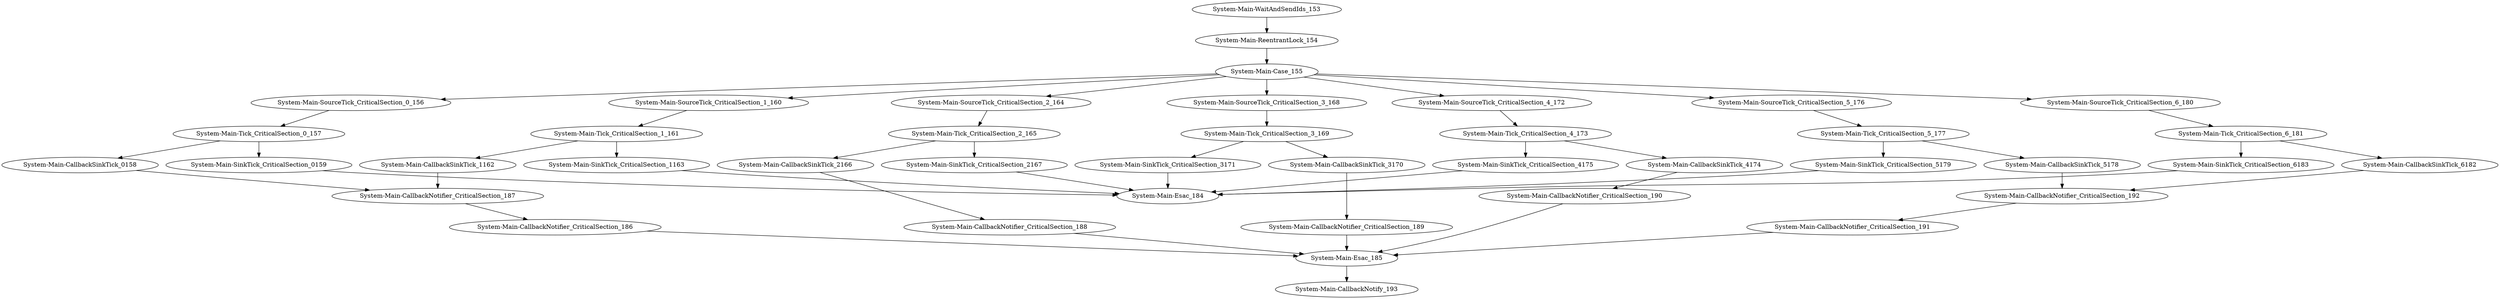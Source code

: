 digraph {
"9501" [label="System-Main-WaitAndSendIds_153"]
"9502" [label="System-Main-ReentrantLock_154"]
"9503" [label="System-Main-Case_155"]
"9504" [label="System-Main-SourceTick_CriticalSection_0_156"]
"9505" [label="System-Main-Tick_CriticalSection_0_157"]
"9506" [label="System-Main-CallbackSinkTick_0158"]
"9507" [label="System-Main-SinkTick_CriticalSection_0159"]
"9508" [label="System-Main-SourceTick_CriticalSection_1_160"]
"9509" [label="System-Main-Tick_CriticalSection_1_161"]
"9510" [label="System-Main-CallbackSinkTick_1162"]
"9511" [label="System-Main-SinkTick_CriticalSection_1163"]
"9512" [label="System-Main-SourceTick_CriticalSection_2_164"]
"9513" [label="System-Main-Tick_CriticalSection_2_165"]
"9514" [label="System-Main-CallbackSinkTick_2166"]
"9515" [label="System-Main-SinkTick_CriticalSection_2167"]
"9516" [label="System-Main-SourceTick_CriticalSection_3_168"]
"9517" [label="System-Main-Tick_CriticalSection_3_169"]
"9518" [label="System-Main-CallbackSinkTick_3170"]
"9519" [label="System-Main-SinkTick_CriticalSection_3171"]
"9520" [label="System-Main-SourceTick_CriticalSection_4_172"]
"9521" [label="System-Main-Tick_CriticalSection_4_173"]
"9522" [label="System-Main-CallbackSinkTick_4174"]
"9523" [label="System-Main-SinkTick_CriticalSection_4175"]
"9524" [label="System-Main-SourceTick_CriticalSection_5_176"]
"9525" [label="System-Main-Tick_CriticalSection_5_177"]
"9526" [label="System-Main-CallbackSinkTick_5178"]
"9527" [label="System-Main-SinkTick_CriticalSection_5179"]
"9528" [label="System-Main-SourceTick_CriticalSection_6_180"]
"9529" [label="System-Main-Tick_CriticalSection_6_181"]
"9530" [label="System-Main-CallbackSinkTick_6182"]
"9531" [label="System-Main-SinkTick_CriticalSection_6183"]
"9532" [label="System-Main-Esac_184"]
"9533" [label="System-Main-CallbackNotifier_CriticalSection_187"]
"9534" [label="System-Main-CallbackNotifier_CriticalSection_186"]
"9535" [label="System-Main-CallbackNotifier_CriticalSection_188"]
"9536" [label="System-Main-CallbackNotifier_CriticalSection_189"]
"9537" [label="System-Main-CallbackNotifier_CriticalSection_190"]
"9538" [label="System-Main-CallbackNotifier_CriticalSection_192"]
"9539" [label="System-Main-CallbackNotifier_CriticalSection_191"]
"9540" [label="System-Main-Esac_185"]
"9541" [label="System-Main-CallbackNotify_193"]
"9501" -> "9502"[label=""];
"9502" -> "9503"[label=""];
"9503" -> "9504"[label=""];
"9504" -> "9505"[label=""];
"9505" -> "9506"[label=""];
"9505" -> "9507"[label=""];
"9503" -> "9508"[label=""];
"9508" -> "9509"[label=""];
"9509" -> "9510"[label=""];
"9509" -> "9511"[label=""];
"9503" -> "9512"[label=""];
"9512" -> "9513"[label=""];
"9513" -> "9514"[label=""];
"9513" -> "9515"[label=""];
"9503" -> "9516"[label=""];
"9516" -> "9517"[label=""];
"9517" -> "9518"[label=""];
"9517" -> "9519"[label=""];
"9503" -> "9520"[label=""];
"9520" -> "9521"[label=""];
"9521" -> "9522"[label=""];
"9521" -> "9523"[label=""];
"9503" -> "9524"[label=""];
"9524" -> "9525"[label=""];
"9525" -> "9526"[label=""];
"9525" -> "9527"[label=""];
"9503" -> "9528"[label=""];
"9528" -> "9529"[label=""];
"9529" -> "9530"[label=""];
"9529" -> "9531"[label=""];
"9531" -> "9532"[label=""];
"9511" -> "9532"[label=""];
"9523" -> "9532"[label=""];
"9515" -> "9532"[label=""];
"9507" -> "9532"[label=""];
"9519" -> "9532"[label=""];
"9527" -> "9532"[label=""];
"9510" -> "9533"[label=""];
"9506" -> "9533"[label=""];
"9533" -> "9534"[label=""];
"9514" -> "9535"[label=""];
"9518" -> "9536"[label=""];
"9522" -> "9537"[label=""];
"9530" -> "9538"[label=""];
"9526" -> "9538"[label=""];
"9538" -> "9539"[label=""];
"9536" -> "9540"[label=""];
"9539" -> "9540"[label=""];
"9537" -> "9540"[label=""];
"9534" -> "9540"[label=""];
"9535" -> "9540"[label=""];
"9540" -> "9541"[label=""];
}
